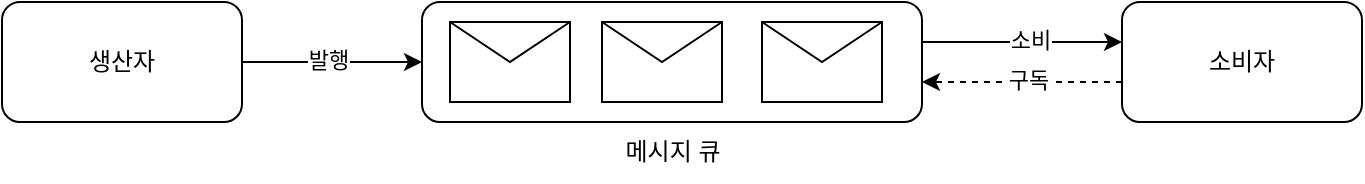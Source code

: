 <mxfile version="26.0.11">
  <diagram name="페이지-1" id="msuhqbeo9FvqV9mXiEb1">
    <mxGraphModel dx="1434" dy="772" grid="1" gridSize="10" guides="1" tooltips="1" connect="1" arrows="1" fold="1" page="1" pageScale="1" pageWidth="827" pageHeight="1169" math="0" shadow="0">
      <root>
        <mxCell id="0" />
        <mxCell id="1" parent="0" />
        <mxCell id="0l_GX0ZB4oXg7pkcxgw4-8" value="" style="edgeStyle=orthogonalEdgeStyle;rounded=0;orthogonalLoop=1;jettySize=auto;html=1;entryX=0;entryY=0.5;entryDx=0;entryDy=0;" edge="1" parent="1" source="0l_GX0ZB4oXg7pkcxgw4-1" target="0l_GX0ZB4oXg7pkcxgw4-4">
          <mxGeometry relative="1" as="geometry" />
        </mxCell>
        <mxCell id="0l_GX0ZB4oXg7pkcxgw4-9" value="발행" style="edgeLabel;html=1;align=center;verticalAlign=middle;resizable=0;points=[];" vertex="1" connectable="0" parent="0l_GX0ZB4oXg7pkcxgw4-8">
          <mxGeometry x="-0.044" y="1" relative="1" as="geometry">
            <mxPoint as="offset" />
          </mxGeometry>
        </mxCell>
        <mxCell id="0l_GX0ZB4oXg7pkcxgw4-1" value="생산자" style="rounded=1;whiteSpace=wrap;html=1;" vertex="1" parent="1">
          <mxGeometry x="130" y="370" width="120" height="60" as="geometry" />
        </mxCell>
        <mxCell id="0l_GX0ZB4oXg7pkcxgw4-11" value="" style="edgeStyle=orthogonalEdgeStyle;rounded=0;orthogonalLoop=1;jettySize=auto;html=1;" edge="1" parent="1" source="0l_GX0ZB4oXg7pkcxgw4-4" target="0l_GX0ZB4oXg7pkcxgw4-10">
          <mxGeometry relative="1" as="geometry">
            <Array as="points">
              <mxPoint x="650" y="390" />
              <mxPoint x="650" y="390" />
            </Array>
          </mxGeometry>
        </mxCell>
        <mxCell id="0l_GX0ZB4oXg7pkcxgw4-13" value="소비" style="edgeLabel;html=1;align=center;verticalAlign=middle;resizable=0;points=[];" vertex="1" connectable="0" parent="0l_GX0ZB4oXg7pkcxgw4-11">
          <mxGeometry x="0.1" y="1" relative="1" as="geometry">
            <mxPoint x="-1" as="offset" />
          </mxGeometry>
        </mxCell>
        <mxCell id="0l_GX0ZB4oXg7pkcxgw4-4" value="" style="rounded=1;whiteSpace=wrap;html=1;" vertex="1" parent="1">
          <mxGeometry x="340" y="370" width="250" height="60" as="geometry" />
        </mxCell>
        <mxCell id="0l_GX0ZB4oXg7pkcxgw4-2" value="" style="shape=message;html=1;html=1;outlineConnect=0;labelPosition=center;verticalLabelPosition=bottom;align=center;verticalAlign=top;" vertex="1" parent="1">
          <mxGeometry x="354" y="380" width="60" height="40" as="geometry" />
        </mxCell>
        <mxCell id="0l_GX0ZB4oXg7pkcxgw4-5" value="" style="shape=message;html=1;html=1;outlineConnect=0;labelPosition=center;verticalLabelPosition=bottom;align=center;verticalAlign=top;" vertex="1" parent="1">
          <mxGeometry x="430" y="380" width="60" height="40" as="geometry" />
        </mxCell>
        <mxCell id="0l_GX0ZB4oXg7pkcxgw4-6" value="" style="shape=message;html=1;html=1;outlineConnect=0;labelPosition=center;verticalLabelPosition=bottom;align=center;verticalAlign=top;" vertex="1" parent="1">
          <mxGeometry x="510" y="380" width="60" height="40" as="geometry" />
        </mxCell>
        <mxCell id="0l_GX0ZB4oXg7pkcxgw4-7" value="메시지 큐" style="text;html=1;align=center;verticalAlign=middle;resizable=0;points=[];autosize=1;strokeColor=none;fillColor=none;" vertex="1" parent="1">
          <mxGeometry x="430" y="430" width="70" height="30" as="geometry" />
        </mxCell>
        <mxCell id="0l_GX0ZB4oXg7pkcxgw4-12" value="" style="edgeStyle=orthogonalEdgeStyle;rounded=0;orthogonalLoop=1;jettySize=auto;html=1;dashed=1;" edge="1" parent="1">
          <mxGeometry relative="1" as="geometry">
            <mxPoint x="690" y="410" as="sourcePoint" />
            <mxPoint x="590" y="410" as="targetPoint" />
          </mxGeometry>
        </mxCell>
        <mxCell id="0l_GX0ZB4oXg7pkcxgw4-14" value="구독" style="edgeLabel;html=1;align=center;verticalAlign=middle;resizable=0;points=[];" vertex="1" connectable="0" parent="0l_GX0ZB4oXg7pkcxgw4-12">
          <mxGeometry x="-0.06" y="-3" relative="1" as="geometry">
            <mxPoint y="2" as="offset" />
          </mxGeometry>
        </mxCell>
        <mxCell id="0l_GX0ZB4oXg7pkcxgw4-10" value="소비자" style="rounded=1;whiteSpace=wrap;html=1;" vertex="1" parent="1">
          <mxGeometry x="690" y="370" width="120" height="60" as="geometry" />
        </mxCell>
      </root>
    </mxGraphModel>
  </diagram>
</mxfile>
